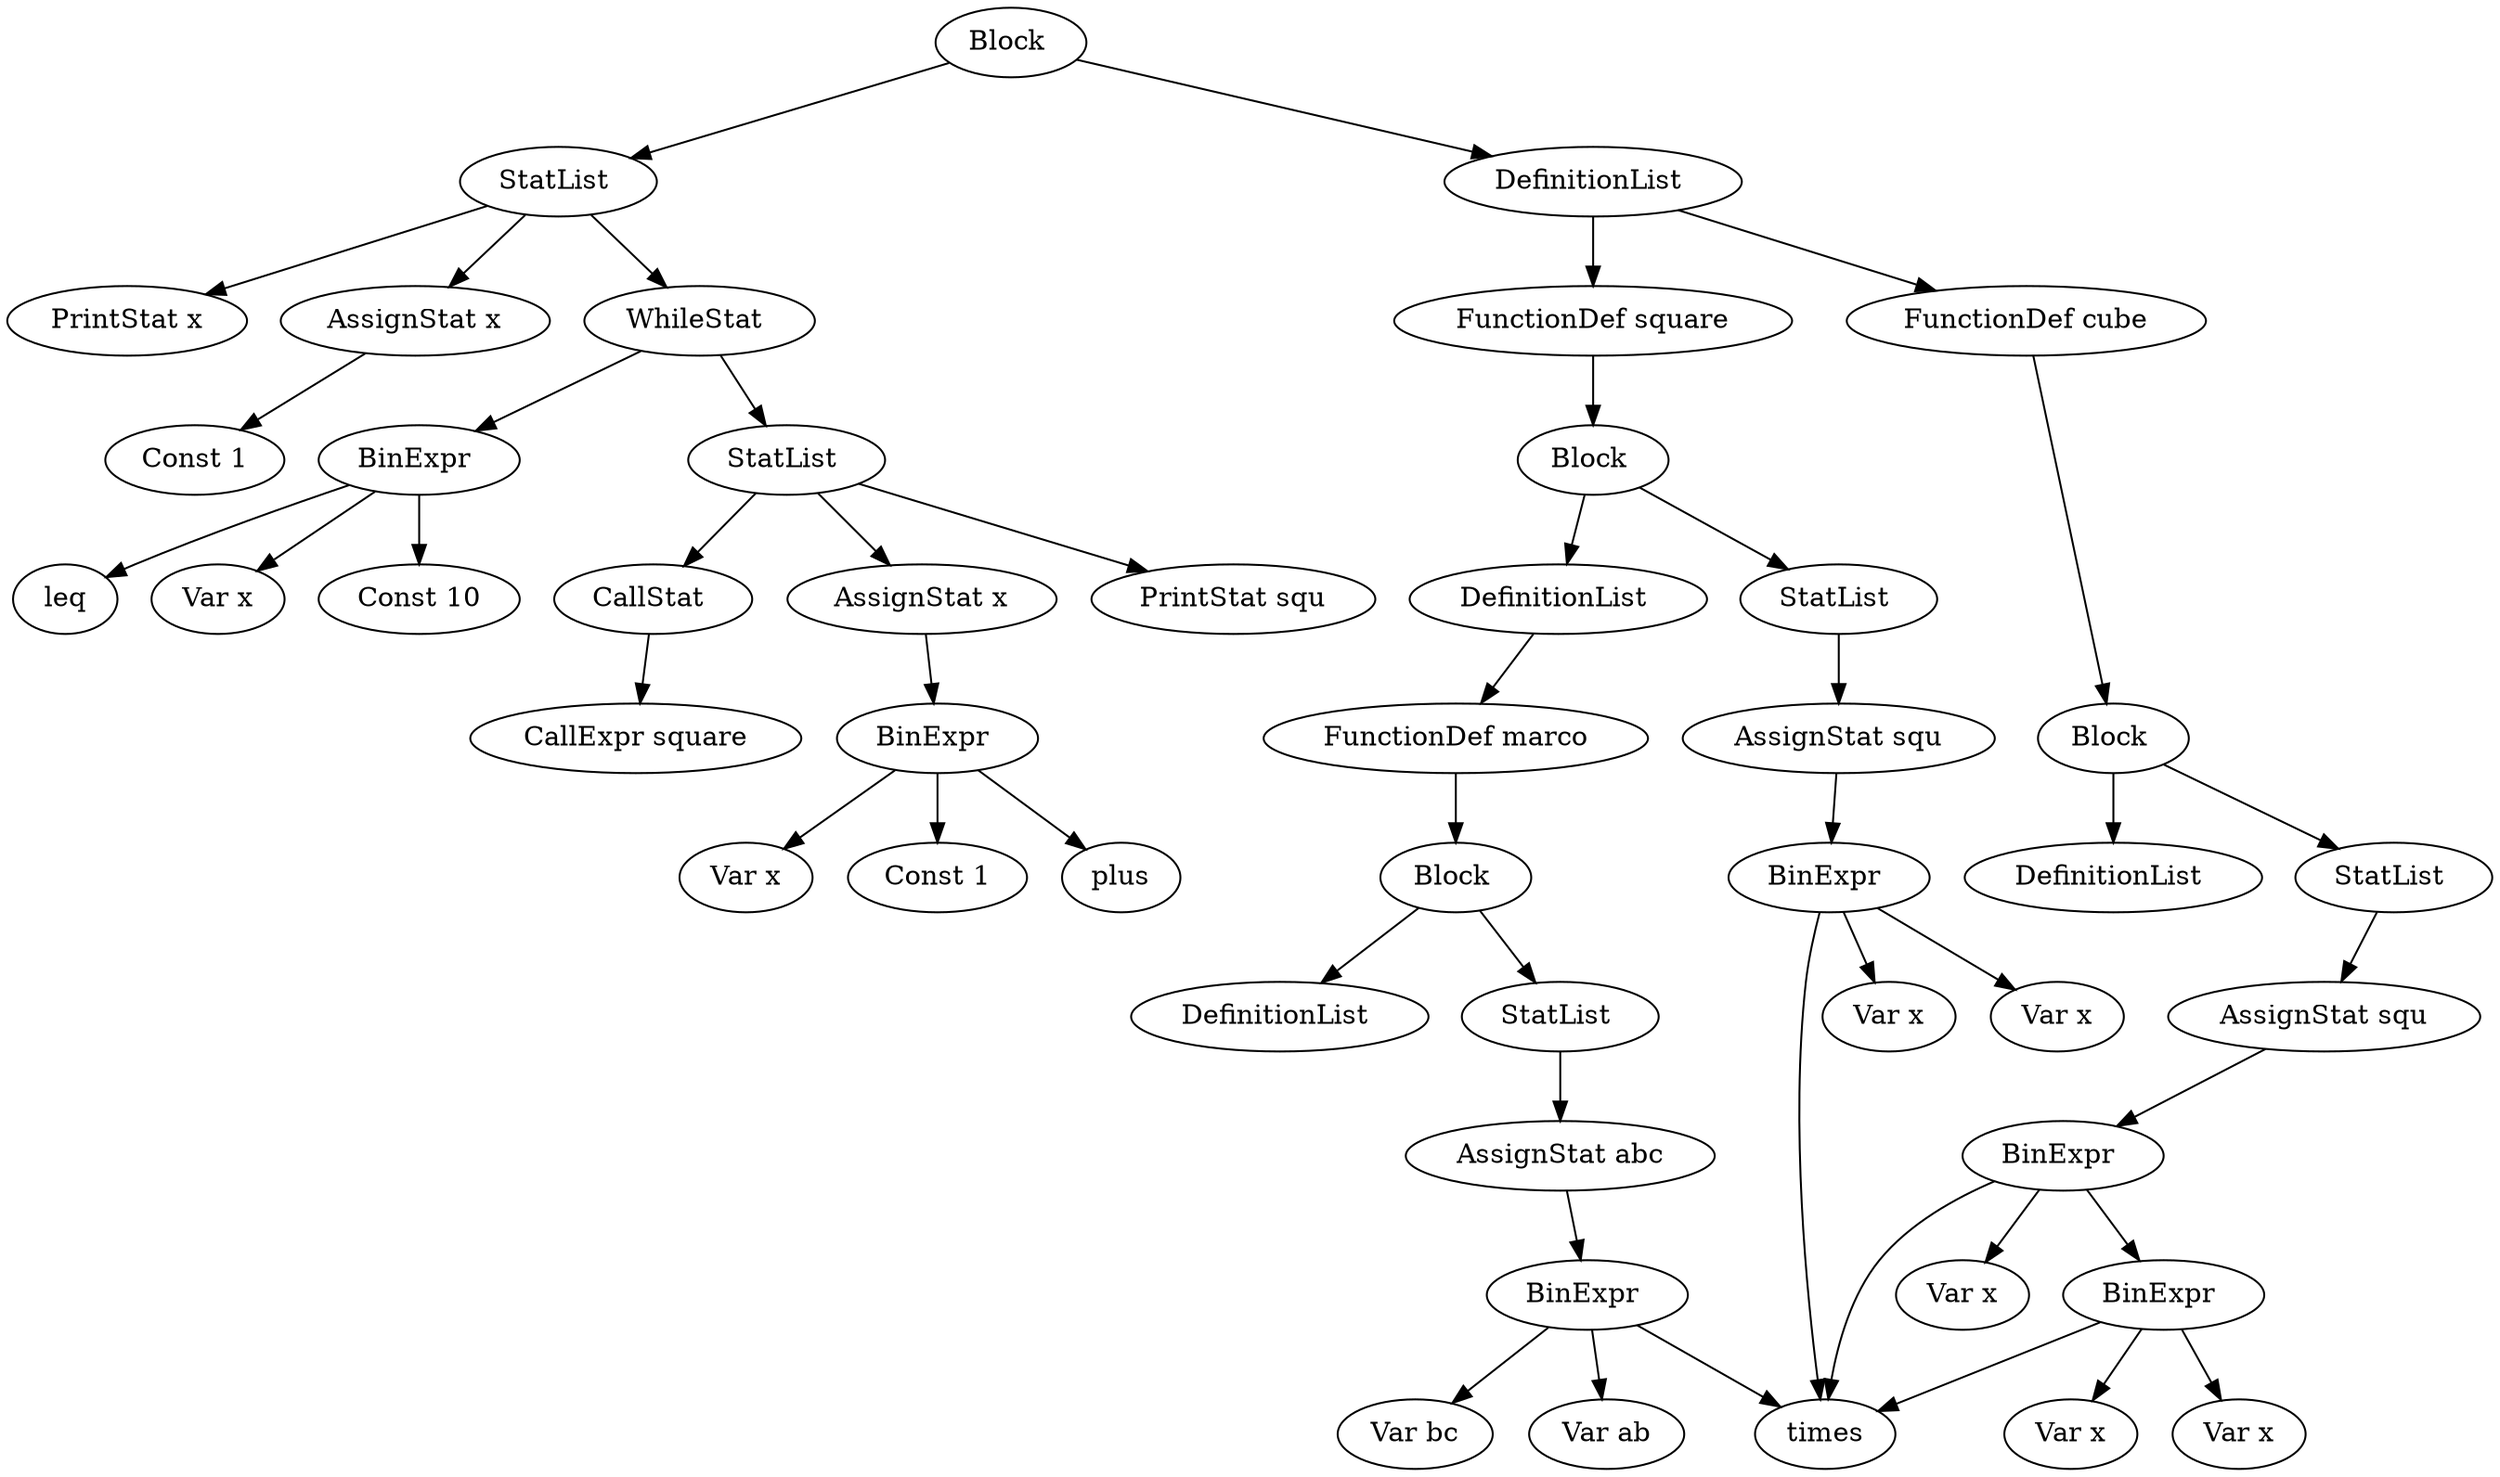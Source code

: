 digraph "IR representation" {
	140625506110032 [label="Block "]
	140625506110032 -> 140625506109008
	140625506110032 -> 140625506567888
	140625506109008 [label="StatList "]
	140625506109008 -> 140625506109136
	140625506109008 -> 140625506109904
	140625506109008 -> 140625506109968
	140625506109136 [label="AssignStat x"]
	140625506109136 -> 140625506109072
	140625506109072 [label="Const 1"]
	140625506109904 [label="WhileStat "]
	140625506109904 -> 140625506109392
	140625506109904 -> 140625506109328
	140625506109392 [label="StatList "]
	140625506109392 -> 140625506109520
	140625506109392 -> 140625506109776
	140625506109392 -> 140625506109840
	140625506109520 [label="CallStat "]
	140625506109520 -> 140625506109456
	140625506109456 [label="CallExpr square"]
	140625506109776 [label="AssignStat x"]
	140625506109776 -> 140625506109712
	140625506109712 [label="BinExpr "]
	140625506109712 -> 140625531354352
	140625531354352 [label=plus]
	140625506109712 -> 140625506109584
	140625506109712 -> 140625506109648
	140625506109584 [label="Var x"]
	140625506109648 [label="Const 1"]
	140625506109840 [label="PrintStat squ"]
	140625506109328 [label="BinExpr "]
	140625506109328 -> 140625508149408
	140625508149408 [label=leq]
	140625506109328 -> 140625506109200
	140625506109328 -> 140625506109264
	140625506109200 [label="Var x"]
	140625506109264 [label="Const 10"]
	140625506109968 [label="PrintStat x"]
	140625506567888 [label="DefinitionList "]
	140625506567888 -> 140625506108048
	140625506567888 -> 140625506108880
	140625506108048 [label="FunctionDef square"]
	140625506108048 -> 140625506107920
	140625506107920 [label="Block "]
	140625506107920 -> 140625506107600
	140625506107920 -> 140625506568592
	140625506107600 [label="StatList "]
	140625506107600 -> 140625506107856
	140625506107856 [label="AssignStat squ"]
	140625506107856 -> 140625506107792
	140625506107792 [label="BinExpr "]
	140625506107792 -> 140625532370880
	140625532370880 [label=times]
	140625506107792 -> 140625506107664
	140625506107792 -> 140625506107728
	140625506107664 [label="Var x"]
	140625506107728 [label="Var x"]
	140625506568592 [label="DefinitionList "]
	140625506568592 -> 140625506107472
	140625506107472 [label="FunctionDef marco"]
	140625506107472 -> 140625506570128
	140625506570128 [label="Block "]
	140625506570128 -> 140625506569232
	140625506570128 -> 140625506568848
	140625506569232 [label="StatList "]
	140625506569232 -> 140625506570064
	140625506570064 [label="AssignStat abc"]
	140625506570064 -> 140625506570000
	140625506570000 [label="BinExpr "]
	140625506570000 -> 140625532370880
	140625532370880 [label=times]
	140625506570000 -> 140625506569808
	140625506570000 -> 140625506569936
	140625506569808 [label="Var ab"]
	140625506569936 [label="Var bc"]
	140625506568848 [label="DefinitionList "]
	140625506108880 [label="FunctionDef cube"]
	140625506108880 -> 140625506108752
	140625506108752 [label="Block "]
	140625506108752 -> 140625506108304
	140625506108752 -> 140625506108176
	140625506108304 [label="StatList "]
	140625506108304 -> 140625506108688
	140625506108688 [label="AssignStat squ"]
	140625506108688 -> 140625506108624
	140625506108624 [label="BinExpr "]
	140625506108624 -> 140625532370880
	140625532370880 [label=times]
	140625506108624 -> 140625506108496
	140625506108624 -> 140625506108560
	140625506108496 [label="BinExpr "]
	140625506108496 -> 140625532370880
	140625532370880 [label=times]
	140625506108496 -> 140625506108368
	140625506108496 -> 140625506108432
	140625506108368 [label="Var x"]
	140625506108432 [label="Var x"]
	140625506108560 [label="Var x"]
	140625506108176 [label="DefinitionList "]
}
